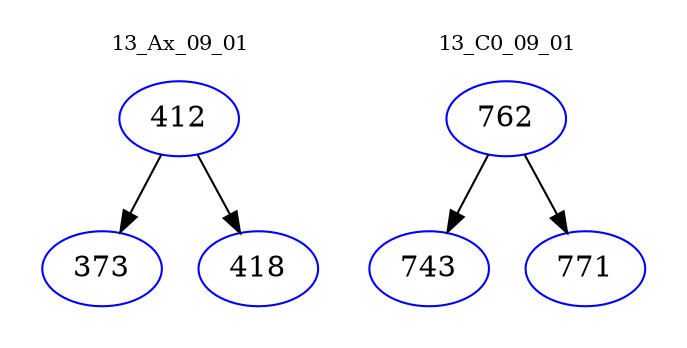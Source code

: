 digraph{
subgraph cluster_0 {
color = white
label = "13_Ax_09_01";
fontsize=10;
T0_412 [label="412", color="blue"]
T0_412 -> T0_373 [color="black"]
T0_373 [label="373", color="blue"]
T0_412 -> T0_418 [color="black"]
T0_418 [label="418", color="blue"]
}
subgraph cluster_1 {
color = white
label = "13_C0_09_01";
fontsize=10;
T1_762 [label="762", color="blue"]
T1_762 -> T1_743 [color="black"]
T1_743 [label="743", color="blue"]
T1_762 -> T1_771 [color="black"]
T1_771 [label="771", color="blue"]
}
}

